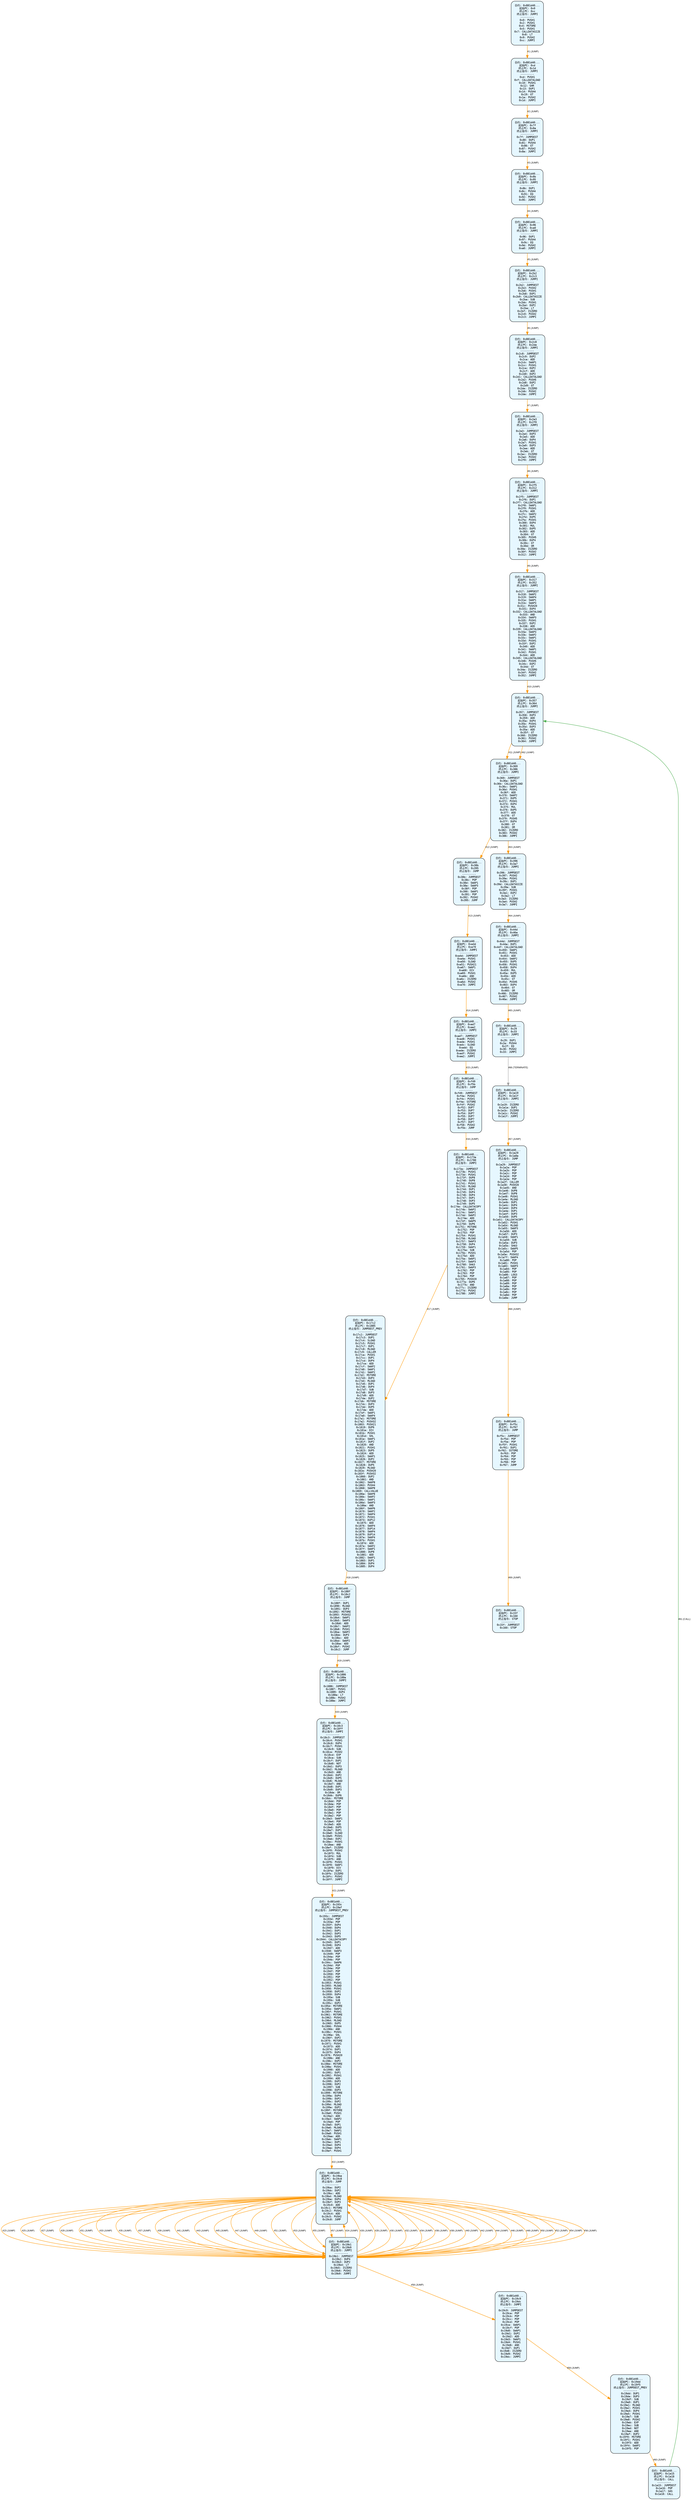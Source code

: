 digraph Contract_CFG {
    rankdir=TB;
    node [shape=box, style="filled, rounded", fontname="Monospace", fontsize=9, margin=0.15];
    edge [fontname="Arial", fontsize=8, penwidth=1.2];

    "block_0" [label="合约: 0x881d40...
起始PC: 0x0
终止PC: 0xc
终止指令: JUMPI
---------
0x0: PUSH1
0x2: PUSH1
0x4: MSTORE
0x5: PUSH1
0x7: CALLDATASIZE
0x8: LT
0x9: PUSH2
0xc: JUMPI", fillcolor="#e6f7ff"];
    "block_d" [label="合约: 0x881d40...
起始PC: 0xd
终止PC: 0x1d
终止指令: JUMPI
---------
0xd: PUSH1
0xf: CALLDATALOAD
0x10: PUSH1
0x12: SHR
0x13: DUP1
0x14: PUSH4
0x19: GT
0x1a: PUSH2
0x1d: JUMPI", fillcolor="#e6f7ff"];
    "block_7f" [label="合约: 0x881d40...
起始PC: 0x7f
终止PC: 0x8a
终止指令: JUMPI
---------
0x7f: JUMPDEST
0x80: DUP1
0x81: PUSH4
0x86: GT
0x87: PUSH2
0x8a: JUMPI", fillcolor="#e6f7ff"];
    "block_8b" [label="合约: 0x881d40...
起始PC: 0x8b
终止PC: 0x95
终止指令: JUMPI
---------
0x8b: DUP1
0x8c: PUSH4
0x91: EQ
0x92: PUSH2
0x95: JUMPI", fillcolor="#e6f7ff"];
    "block_96" [label="合约: 0x881d40...
起始PC: 0x96
终止PC: 0xa0
终止指令: JUMPI
---------
0x96: DUP1
0x97: PUSH4
0x9c: EQ
0x9d: PUSH2
0xa0: JUMPI", fillcolor="#e6f7ff"];
    "block_2b2" [label="合约: 0x881d40...
起始PC: 0x2b2
终止PC: 0x2c3
终止指令: JUMPI
---------
0x2b2: JUMPDEST
0x2b3: PUSH2
0x2b6: PUSH1
0x2b8: DUP1
0x2b9: CALLDATASIZE
0x2ba: SUB
0x2bb: PUSH1
0x2bd: DUP2
0x2be: LT
0x2bf: ISZERO
0x2c0: PUSH2
0x2c3: JUMPI", fillcolor="#e6f7ff"];
    "block_2c8" [label="合约: 0x881d40...
起始PC: 0x2c8
终止PC: 0x2de
终止指令: JUMPI
---------
0x2c8: JUMPDEST
0x2c9: DUP2
0x2ca: ADD
0x2cb: SWAP1
0x2cc: PUSH1
0x2ce: DUP2
0x2cf: ADD
0x2d0: DUP2
0x2d1: CALLDATALOAD
0x2d2: PUSH5
0x2d8: DUP2
0x2d9: GT
0x2da: ISZERO
0x2db: PUSH2
0x2de: JUMPI", fillcolor="#e6f7ff"];
    "block_2e3" [label="合约: 0x881d40...
起始PC: 0x2e3
终止PC: 0x2f0
终止指令: JUMPI
---------
0x2e3: JUMPDEST
0x2e4: DUP3
0x2e5: ADD
0x2e6: DUP4
0x2e7: PUSH1
0x2e9: DUP3
0x2ea: ADD
0x2eb: GT
0x2ec: ISZERO
0x2ed: PUSH2
0x2f0: JUMPI", fillcolor="#e6f7ff"];
    "block_2f5" [label="合约: 0x881d40...
起始PC: 0x2f5
终止PC: 0x312
终止指令: JUMPI
---------
0x2f5: JUMPDEST
0x2f6: DUP1
0x2f7: CALLDATALOAD
0x2f8: SWAP1
0x2f9: PUSH1
0x2fb: ADD
0x2fc: SWAP2
0x2fd: DUP5
0x2fe: PUSH1
0x300: DUP4
0x301: MUL
0x302: DUP5
0x303: ADD
0x304: GT
0x305: PUSH5
0x30b: DUP4
0x30c: GT
0x30d: OR
0x30e: ISZERO
0x30f: PUSH2
0x312: JUMPI", fillcolor="#e6f7ff"];
    "block_317" [label="合约: 0x881d40...
起始PC: 0x317
终止PC: 0x352
终止指令: JUMPI
---------
0x317: JUMPDEST
0x318: SWAP2
0x319: SWAP4
0x31a: SWAP1
0x31b: SWAP3
0x31c: PUSH20
0x331: DUP4
0x332: CALLDATALOAD
0x333: AND
0x334: SWAP3
0x335: PUSH1
0x337: DUP2
0x338: ADD
0x339: CALLDATALOAD
0x33a: SWAP3
0x33b: SWAP2
0x33c: SWAP1
0x33d: PUSH1
0x33f: DUP2
0x340: ADD
0x341: SWAP1
0x342: PUSH1
0x344: ADD
0x345: CALLDATALOAD
0x346: PUSH5
0x34c: DUP2
0x34d: GT
0x34e: ISZERO
0x34f: PUSH2
0x352: JUMPI", fillcolor="#e6f7ff"];
    "block_357" [label="合约: 0x881d40...
起始PC: 0x357
终止PC: 0x364
终止指令: JUMPI
---------
0x357: JUMPDEST
0x358: DUP3
0x359: ADD
0x35a: DUP4
0x35b: PUSH1
0x35d: DUP3
0x35e: ADD
0x35f: GT
0x360: ISZERO
0x361: PUSH2
0x364: JUMPI", fillcolor="#e6f7ff"];
    "block_369" [label="合约: 0x881d40...
起始PC: 0x369
终止PC: 0x386
终止指令: JUMPI
---------
0x369: JUMPDEST
0x36a: DUP1
0x36b: CALLDATALOAD
0x36c: SWAP1
0x36d: PUSH1
0x36f: ADD
0x370: SWAP2
0x371: DUP5
0x372: PUSH1
0x374: DUP4
0x375: MUL
0x376: DUP5
0x377: ADD
0x378: GT
0x379: PUSH5
0x37f: DUP4
0x380: GT
0x381: OR
0x382: ISZERO
0x383: PUSH2
0x386: JUMPI", fillcolor="#e6f7ff"];
    "block_38b" [label="合约: 0x881d40...
起始PC: 0x38b
终止PC: 0x395
终止指令: JUMP
---------
0x38b: JUMPDEST
0x38c: POP
0x38d: SWAP1
0x38e: SWAP3
0x38f: POP
0x390: SWAP1
0x391: POP
0x392: PUSH2
0x395: JUMP", fillcolor="#e6f7ff"];
    "block_e4d" [label="合约: 0x881d40...
起始PC: 0xe4d
终止PC: 0xe70
终止指令: JUMPI
---------
0xe4d: JUMPDEST
0xe4e: PUSH1
0xe50: SLOAD
0xe51: PUSH21
0xe67: SWAP1
0xe68: DIV
0xe69: PUSH1
0xe6b: AND
0xe6c: ISZERO
0xe6d: PUSH2
0xe70: JUMPI", fillcolor="#e6f7ff"];
    "block_ed7" [label="合约: 0x881d40...
起始PC: 0xed7
终止PC: 0xee2
终止指令: JUMPI
---------
0xed7: JUMPDEST
0xed8: PUSH1
0xeda: PUSH1
0xedc: SLOAD
0xedd: EQ
0xede: ISZERO
0xedf: PUSH2
0xee2: JUMPI", fillcolor="#e6f7ff"];
    "block_f49" [label="合约: 0x881d40...
起始PC: 0xf49
终止PC: 0xf5b
终止指令: JUMP
---------
0xf49: JUMPDEST
0xf4a: PUSH1
0xf4c: PUSH1
0xf4e: SSTORE
0xf4f: PUSH2
0xf52: DUP7
0xf53: DUP7
0xf54: DUP7
0xf55: DUP7
0xf56: DUP7
0xf57: DUP7
0xf58: PUSH2
0xf5b: JUMP", fillcolor="#e6f7ff"];
    "block_173a" [label="合约: 0x881d40...
起始PC: 0x173a
终止PC: 0x1780
终止指令: JUMPI
---------
0x173a: JUMPDEST
0x173b: PUSH1
0x173d: PUSH1
0x173f: DUP8
0x1740: DUP8
0x1741: PUSH1
0x1743: MLOAD
0x1744: DUP1
0x1745: DUP4
0x1746: DUP4
0x1747: DUP1
0x1748: DUP3
0x1749: DUP5
0x174a: CALLDATACOPY
0x174b: SWAP2
0x174c: SWAP1
0x174d: SWAP2
0x174e: ADD
0x174f: SWAP5
0x1750: DUP6
0x1751: MSTORE
0x1752: POP
0x1753: POP
0x1754: PUSH1
0x1756: MLOAD
0x1757: SWAP3
0x1758: DUP4
0x1759: SWAP1
0x175a: SUB
0x175b: PUSH1
0x175d: ADD
0x175e: SWAP1
0x175f: SWAP3
0x1760: SHA3
0x1761: SWAP3
0x1762: POP
0x1763: POP
0x1764: POP
0x1765: PUSH20
0x177a: DUP6
0x177b: AND
0x177c: ISZERO
0x177d: PUSH2
0x1780: JUMPI", fillcolor="#e6f7ff"];
    "block_17c2" [label="合约: 0x881d40...
起始PC: 0x17c2
终止PC: 0x1885
终止指令: JUMPDEST_PREV
---------
0x17c2: JUMPDEST
0x17c3: DUP1
0x17c4: SLOAD
0x17c5: PUSH1
0x17c7: DUP1
0x17c8: MLOAD
0x17c9: CALLER
0x17ca: PUSH1
0x17cc: DUP1
0x17cd: DUP4
0x17ce: ADD
0x17cf: SWAP2
0x17d0: SWAP1
0x17d1: SWAP2
0x17d2: MSTORE
0x17d3: DUP3
0x17d4: MLOAD
0x17d5: DUP1
0x17d6: DUP4
0x17d7: SUB
0x17d8: DUP3
0x17d9: ADD
0x17da: DUP2
0x17db: MSTORE
0x17dc: DUP3
0x17dd: DUP5
0x17de: ADD
0x17df: SWAP1
0x17e0: SWAP4
0x17e1: MSTORE
0x17e2: PUSH32
0x1803: PUSH21
0x1819: DUP6
0x181a: DIV
0x181b: PUSH1
0x181d: SHL
0x181e: SWAP1
0x181f: DUP2
0x1820: AND
0x1821: PUSH1
0x1823: DUP5
0x1824: ADD
0x1825: SWAP1
0x1826: DUP2
0x1827: MSTORE
0x1828: DUP5
0x1829: MLOAD
0x182a: PUSH20
0x183f: PUSH32
0x1860: DUP2
0x1861: AND
0x1862: SWAP8
0x1863: PUSH4
0x1868: SWAP8
0x1869: CALLVALUE
0x186a: SWAP8
0x186b: SWAP2
0x186c: SWAP1
0x186d: SWAP3
0x186e: AND
0x186f: SWAP6
0x1870: SWAP2
0x1871: SWAP4
0x1872: PUSH1
0x1874: DUP12
0x1875: ADD
0x1876: SWAP4
0x1877: DUP14
0x1878: SWAP4
0x1879: DUP14
0x187a: SWAP4
0x187b: PUSH1
0x187d: ADD
0x187e: SWAP2
0x187f: SWAP1
0x1880: DUP8
0x1881: ADD
0x1882: SWAP1
0x1883: DUP1
0x1884: DUP4
0x1885: DUP4", fillcolor="#e6f7ff"];
    "block_188f" [label="合约: 0x881d40...
起始PC: 0x188f
终止PC: 0x18c2
终止指令: JUMP
---------
0x188f: DUP1
0x1890: MLOAD
0x1891: DUP3
0x1892: MSTORE
0x1893: PUSH32
0x18b4: SWAP1
0x18b5: SWAP3
0x18b6: ADD
0x18b7: SWAP2
0x18b8: PUSH1
0x18ba: SWAP2
0x18bb: DUP3
0x18bc: ADD
0x18bd: SWAP2
0x18be: ADD
0x18bf: PUSH2
0x18c2: JUMP", fillcolor="#e6f7ff"];
    "block_1886" [label="合约: 0x881d40...
起始PC: 0x1886
终止PC: 0x188e
终止指令: JUMPI
---------
0x1886: JUMPDEST
0x1887: PUSH1
0x1889: DUP4
0x188a: LT
0x188b: PUSH2
0x188e: JUMPI", fillcolor="#e6f7ff"];
    "block_18c3" [label="合约: 0x881d40...
起始PC: 0x18c3
终止PC: 0x18ff
终止指令: JUMPI
---------
0x18c3: JUMPDEST
0x18c4: PUSH1
0x18c6: DUP4
0x18c7: PUSH1
0x18c9: SUB
0x18ca: PUSH2
0x18cd: EXP
0x18ce: SUB
0x18cf: DUP1
0x18d0: NOT
0x18d1: DUP3
0x18d2: MLOAD
0x18d3: AND
0x18d4: DUP2
0x18d5: DUP5
0x18d6: MLOAD
0x18d7: AND
0x18d8: DUP1
0x18d9: DUP3
0x18da: OR
0x18db: DUP6
0x18dc: MSTORE
0x18dd: POP
0x18de: POP
0x18df: POP
0x18e0: POP
0x18e1: POP
0x18e2: POP
0x18e3: SWAP1
0x18e4: POP
0x18e5: ADD
0x18e6: DUP5
0x18e7: DUP1
0x18e8: SLOAD
0x18e9: PUSH1
0x18eb: DUP2
0x18ec: PUSH1
0x18ee: AND
0x18ef: ISZERO
0x18f0: PUSH2
0x18f3: MUL
0x18f4: SUB
0x18f5: AND
0x18f6: PUSH1
0x18f8: SWAP1
0x18f9: DIV
0x18fa: DUP1
0x18fb: ISZERO
0x18fc: PUSH2
0x18ff: JUMPI", fillcolor="#e6f7ff"];
    "block_193c" [label="合约: 0x881d40...
起始PC: 0x193c
终止PC: 0x19af
终止指令: JUMPDEST_PREV
---------
0x193c: JUMPDEST
0x193d: POP
0x193e: POP
0x193f: DUP4
0x1940: DUP4
0x1941: DUP1
0x1942: DUP3
0x1943: DUP5
0x1944: CALLDATACOPY
0x1945: DUP1
0x1946: DUP4
0x1947: ADD
0x1948: SWAP3
0x1949: POP
0x194a: POP
0x194b: POP
0x194c: SWAP6
0x194d: POP
0x194e: POP
0x194f: POP
0x1950: POP
0x1951: POP
0x1952: POP
0x1953: PUSH1
0x1955: MLOAD
0x1956: PUSH1
0x1958: DUP2
0x1959: DUP4
0x195a: SUB
0x195b: SUB
0x195c: DUP2
0x195d: MSTORE
0x195e: SWAP1
0x195f: PUSH1
0x1961: MSTORE
0x1962: PUSH1
0x1964: MLOAD
0x1965: DUP5
0x1966: PUSH4
0x196b: AND
0x196c: PUSH1
0x196e: SHL
0x196f: DUP2
0x1970: MSTORE
0x1971: PUSH1
0x1973: ADD
0x1974: DUP1
0x1975: DUP4
0x1976: PUSH20
0x198b: AND
0x198c: DUP2
0x198d: MSTORE
0x198e: PUSH1
0x1990: ADD
0x1991: DUP1
0x1992: PUSH1
0x1994: ADD
0x1995: DUP3
0x1996: DUP2
0x1997: SUB
0x1998: DUP3
0x1999: MSTORE
0x199a: DUP4
0x199b: DUP2
0x199c: DUP2
0x199d: MLOAD
0x199e: DUP2
0x199f: MSTORE
0x19a0: PUSH1
0x19a2: ADD
0x19a3: SWAP2
0x19a4: POP
0x19a5: DUP1
0x19a6: MLOAD
0x19a7: SWAP1
0x19a8: PUSH1
0x19aa: ADD
0x19ab: SWAP1
0x19ac: DUP1
0x19ad: DUP4
0x19ae: DUP4
0x19af: PUSH1", fillcolor="#e6f7ff"];
    "block_19ba" [label="合约: 0x881d40...
起始PC: 0x19ba
终止PC: 0x19c8
终止指令: JUMP
---------
0x19ba: DUP2
0x19bb: DUP2
0x19bc: ADD
0x19bd: MLOAD
0x19be: DUP4
0x19bf: DUP3
0x19c0: ADD
0x19c1: MSTORE
0x19c2: PUSH1
0x19c4: ADD
0x19c5: PUSH2
0x19c8: JUMP", fillcolor="#e6f7ff"];
    "block_19b1" [label="合约: 0x881d40...
起始PC: 0x19b1
终止PC: 0x19b9
终止指令: JUMPI
---------
0x19b1: JUMPDEST
0x19b2: DUP4
0x19b3: DUP2
0x19b4: LT
0x19b5: ISZERO
0x19b6: PUSH2
0x19b9: JUMPI", fillcolor="#e6f7ff"];
    "block_19c9" [label="合约: 0x881d40...
起始PC: 0x19c9
终止PC: 0x19dc
终止指令: JUMPI
---------
0x19c9: JUMPDEST
0x19ca: POP
0x19cb: POP
0x19cc: POP
0x19cd: POP
0x19ce: SWAP1
0x19cf: POP
0x19d0: SWAP1
0x19d1: DUP2
0x19d2: ADD
0x19d3: SWAP1
0x19d4: PUSH1
0x19d6: AND
0x19d7: DUP1
0x19d8: ISZERO
0x19d9: PUSH2
0x19dc: JUMPI", fillcolor="#e6f7ff"];
    "block_19dd" [label="合约: 0x881d40...
起始PC: 0x19dd
终止PC: 0x19f5
终止指令: JUMPDEST_PREV
---------
0x19dd: DUP1
0x19de: DUP3
0x19df: SUB
0x19e0: DUP1
0x19e1: MLOAD
0x19e2: PUSH1
0x19e4: DUP4
0x19e5: PUSH1
0x19e7: SUB
0x19e8: PUSH2
0x19eb: EXP
0x19ec: SUB
0x19ed: NOT
0x19ee: AND
0x19ef: DUP2
0x19f0: MSTORE
0x19f1: PUSH1
0x19f3: ADD
0x19f4: SWAP2
0x19f5: POP", fillcolor="#e6f7ff"];
    "block_1a15" [label="合约: 0x881d40...
起始PC: 0x1a15
终止PC: 0x1a18
终止指令: CALL
---------
0x1a15: JUMPDEST
0x1a16: POP
0x1a17: GAS
0x1a18: CALL", fillcolor="#e6f7ff"];
    "block_396" [label="合约: 0x881d40...
起始PC: 0x396
终止PC: 0x3a7
终止指令: JUMPI
---------
0x396: JUMPDEST
0x397: PUSH2
0x39a: PUSH1
0x39c: DUP1
0x39d: CALLDATASIZE
0x39e: SUB
0x39f: PUSH1
0x3a1: DUP2
0x3a2: LT
0x3a3: ISZERO
0x3a4: PUSH2
0x3a7: JUMPI", fillcolor="#e6f7ff"];
    "block_44d" [label="合约: 0x881d40...
起始PC: 0x44d
终止PC: 0x46a
终止指令: JUMPI
---------
0x44d: JUMPDEST
0x44e: DUP1
0x44f: CALLDATALOAD
0x450: SWAP1
0x451: PUSH1
0x453: ADD
0x454: SWAP2
0x455: DUP5
0x456: PUSH1
0x458: DUP4
0x459: MUL
0x45a: DUP5
0x45b: ADD
0x45c: GT
0x45d: PUSH5
0x463: DUP4
0x464: GT
0x465: OR
0x466: ISZERO
0x467: PUSH2
0x46a: JUMPI", fillcolor="#e6f7ff"];
    "block_29" [label="合约: 0x881d40...
起始PC: 0x29
终止PC: 0x33
终止指令: JUMPI
---------
0x29: DUP1
0x2a: PUSH4
0x2f: EQ
0x30: PUSH2
0x33: JUMPI", fillcolor="#e6f7ff"];
    "block_1a19" [label="合约: 0x881d40...
起始PC: 0x1a19
终止PC: 0x1a1f
终止指令: JUMPI
---------
0x1a19: ISZERO
0x1a1a: DUP1
0x1a1b: ISZERO
0x1a1c: PUSH2
0x1a1f: JUMPI", fillcolor="#e6f7ff"];
    "block_1a29" [label="合约: 0x881d40...
起始PC: 0x1a29
终止PC: 0x1a8e
终止指令: JUMP
---------
0x1a29: JUMPDEST
0x1a2a: POP
0x1a2b: POP
0x1a2c: POP
0x1a2d: POP
0x1a2e: POP
0x1a2f: CALLER
0x1a30: PUSH20
0x1a45: AND
0x1a46: DUP8
0x1a47: DUP8
0x1a48: PUSH1
0x1a4a: MLOAD
0x1a4b: DUP1
0x1a4c: DUP4
0x1a4d: DUP4
0x1a4e: DUP1
0x1a4f: DUP3
0x1a50: DUP5
0x1a51: CALLDATACOPY
0x1a52: PUSH1
0x1a54: MLOAD
0x1a55: SWAP3
0x1a56: ADD
0x1a57: DUP3
0x1a58: SWAP1
0x1a59: SUB
0x1a5a: DUP3
0x1a5b: SHA3
0x1a5c: SWAP5
0x1a5d: POP
0x1a5e: PUSH32
0x1a7f: SWAP4
0x1a80: POP
0x1a81: PUSH1
0x1a83: SWAP3
0x1a84: POP
0x1a85: POP
0x1a86: LOG3
0x1a87: POP
0x1a88: POP
0x1a89: POP
0x1a8a: POP
0x1a8b: POP
0x1a8c: POP
0x1a8d: POP
0x1a8e: JUMP", fillcolor="#e6f7ff"];
    "block_f5c" [label="合约: 0x881d40...
起始PC: 0xf5c
终止PC: 0xf67
终止指令: JUMP
---------
0xf5c: JUMPDEST
0xf5d: POP
0xf5e: POP
0xf5f: PUSH1
0xf61: DUP1
0xf62: SSTORE
0xf63: POP
0xf64: POP
0xf65: POP
0xf66: POP
0xf67: JUMP", fillcolor="#e6f7ff"];
    "block_15f" [label="合约: 0x881d40...
起始PC: 0x15f
终止PC: 0x160
终止指令: STOP
---------
0x15f: JUMPDEST
0x160: STOP", fillcolor="#e6f7ff"];

    "block_0" -> "block_d" [label="#1 (JUMP)", color="#ff9800"];
    "block_d" -> "block_7f" [label="#2 (JUMP)", color="#ff9800"];
    "block_7f" -> "block_8b" [label="#3 (JUMP)", color="#ff9800"];
    "block_8b" -> "block_96" [label="#4 (JUMP)", color="#ff9800"];
    "block_96" -> "block_2b2" [label="#5 (JUMP)", color="#ff9800"];
    "block_2b2" -> "block_2c8" [label="#6 (JUMP)", color="#ff9800"];
    "block_2c8" -> "block_2e3" [label="#7 (JUMP)", color="#ff9800"];
    "block_2e3" -> "block_2f5" [label="#8 (JUMP)", color="#ff9800"];
    "block_2f5" -> "block_317" [label="#9 (JUMP)", color="#ff9800"];
    "block_317" -> "block_357" [label="#10 (JUMP)", color="#ff9800"];
    "block_357" -> "block_369" [label="#11 (JUMP)", color="#ff9800"];
    "block_369" -> "block_38b" [label="#12 (JUMP)", color="#ff9800"];
    "block_38b" -> "block_e4d" [label="#13 (JUMP)", color="#ff9800"];
    "block_e4d" -> "block_ed7" [label="#14 (JUMP)", color="#ff9800"];
    "block_ed7" -> "block_f49" [label="#15 (JUMP)", color="#ff9800"];
    "block_f49" -> "block_173a" [label="#16 (JUMP)", color="#ff9800"];
    "block_173a" -> "block_17c2" [label="#17 (JUMP)", color="#ff9800"];
    "block_17c2" -> "block_188f" [label="#18 (JUMP)", color="#ff9800"];
    "block_188f" -> "block_1886" [label="#19 (JUMP)", color="#ff9800"];
    "block_1886" -> "block_18c3" [label="#20 (JUMP)", color="#ff9800"];
    "block_18c3" -> "block_193c" [label="#21 (JUMP)", color="#ff9800"];
    "block_193c" -> "block_19ba" [label="#22 (JUMP)", color="#ff9800"];
    "block_19ba" -> "block_19b1" [label="#23 (JUMP)", color="#ff9800"];
    "block_19b1" -> "block_19ba" [label="#24 (JUMP)", color="#ff9800"];
    "block_19ba" -> "block_19b1" [label="#25 (JUMP)", color="#ff9800"];
    "block_19b1" -> "block_19ba" [label="#26 (JUMP)", color="#ff9800"];
    "block_19ba" -> "block_19b1" [label="#27 (JUMP)", color="#ff9800"];
    "block_19b1" -> "block_19ba" [label="#28 (JUMP)", color="#ff9800"];
    "block_19ba" -> "block_19b1" [label="#29 (JUMP)", color="#ff9800"];
    "block_19b1" -> "block_19ba" [label="#30 (JUMP)", color="#ff9800"];
    "block_19ba" -> "block_19b1" [label="#31 (JUMP)", color="#ff9800"];
    "block_19b1" -> "block_19ba" [label="#32 (JUMP)", color="#ff9800"];
    "block_19ba" -> "block_19b1" [label="#33 (JUMP)", color="#ff9800"];
    "block_19b1" -> "block_19ba" [label="#34 (JUMP)", color="#ff9800"];
    "block_19ba" -> "block_19b1" [label="#35 (JUMP)", color="#ff9800"];
    "block_19b1" -> "block_19ba" [label="#36 (JUMP)", color="#ff9800"];
    "block_19ba" -> "block_19b1" [label="#37 (JUMP)", color="#ff9800"];
    "block_19b1" -> "block_19ba" [label="#38 (JUMP)", color="#ff9800"];
    "block_19ba" -> "block_19b1" [label="#39 (JUMP)", color="#ff9800"];
    "block_19b1" -> "block_19ba" [label="#40 (JUMP)", color="#ff9800"];
    "block_19ba" -> "block_19b1" [label="#41 (JUMP)", color="#ff9800"];
    "block_19b1" -> "block_19ba" [label="#42 (JUMP)", color="#ff9800"];
    "block_19ba" -> "block_19b1" [label="#43 (JUMP)", color="#ff9800"];
    "block_19b1" -> "block_19ba" [label="#44 (JUMP)", color="#ff9800"];
    "block_19ba" -> "block_19b1" [label="#45 (JUMP)", color="#ff9800"];
    "block_19b1" -> "block_19ba" [label="#46 (JUMP)", color="#ff9800"];
    "block_19ba" -> "block_19b1" [label="#47 (JUMP)", color="#ff9800"];
    "block_19b1" -> "block_19ba" [label="#48 (JUMP)", color="#ff9800"];
    "block_19ba" -> "block_19b1" [label="#49 (JUMP)", color="#ff9800"];
    "block_19b1" -> "block_19ba" [label="#50 (JUMP)", color="#ff9800"];
    "block_19ba" -> "block_19b1" [label="#51 (JUMP)", color="#ff9800"];
    "block_19b1" -> "block_19ba" [label="#52 (JUMP)", color="#ff9800"];
    "block_19ba" -> "block_19b1" [label="#53 (JUMP)", color="#ff9800"];
    "block_19b1" -> "block_19ba" [label="#54 (JUMP)", color="#ff9800"];
    "block_19ba" -> "block_19b1" [label="#55 (JUMP)", color="#ff9800"];
    "block_19b1" -> "block_19ba" [label="#56 (JUMP)", color="#ff9800"];
    "block_19ba" -> "block_19b1" [label="#57 (JUMP)", color="#ff9800"];
    "block_19b1" -> "block_19c9" [label="#58 (JUMP)", color="#ff9800"];
    "block_19c9" -> "block_19dd" [label="#59 (JUMP)", color="#ff9800"];
    "block_19dd" -> "block_1a15" [label="#60 (JUMP)", color="#ff9800"];
    "block_1a15" -> "block_357" [label="#61 (CALL)", color="#4caf50"];
    "block_357" -> "block_369" [label="#62 (JUMP)", color="#ff9800"];
    "block_369" -> "block_396" [label="#63 (JUMP)", color="#ff9800"];
    "block_396" -> "block_44d" [label="#64 (JUMP)", color="#ff9800"];
    "block_44d" -> "block_29" [label="#65 (JUMP)", color="#ff9800"];
    "block_29" -> "block_1a19" [label="#66 (TERMINATE)", color="#9e9e9e"];
    "block_1a19" -> "block_1a29" [label="#67 (JUMP)", color="#ff9800"];
    "block_1a29" -> "block_f5c" [label="#68 (JUMP)", color="#ff9800"];
    "block_f5c" -> "block_15f" [label="#69 (JUMP)", color="#ff9800"];
}